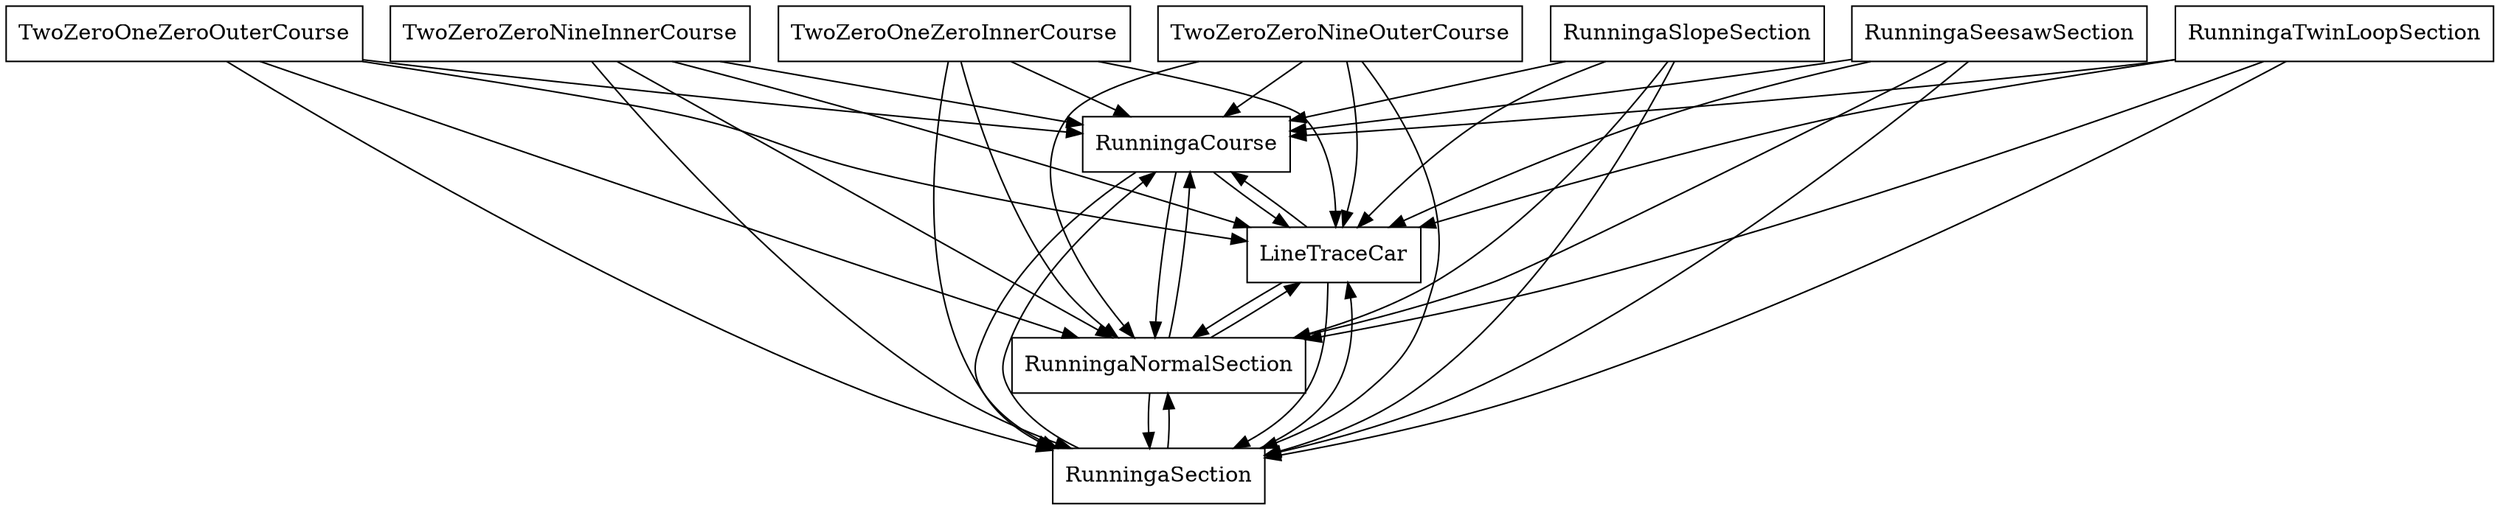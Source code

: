 digraph{
graph [rankdir=TB];
node [shape=box];
edge [arrowhead=normal];
0[label="RunningaCourse",]
1[label="TwoZeroZeroNineInnerCourse",]
2[label="TwoZeroOneZeroInnerCourse",]
3[label="LineTraceCar",]
4[label="RunningaSeesawSection",]
5[label="RunningaSection",]
6[label="RunningaNormalSection",]
7[label="TwoZeroZeroNineOuterCourse",]
8[label="RunningaSlopeSection",]
9[label="TwoZeroOneZeroOuterCourse",]
10[label="RunningaTwinLoopSection",]
0->3[label="",]
0->5[label="",]
0->6[label="",]
1->0[label="",]
1->3[label="",]
1->5[label="",]
1->6[label="",]
2->0[label="",]
2->3[label="",]
2->5[label="",]
2->6[label="",]
3->0[label="",]
3->5[label="",]
3->6[label="",]
4->0[label="",]
4->3[label="",]
4->5[label="",]
4->6[label="",]
5->0[label="",]
5->3[label="",]
5->6[label="",]
6->0[label="",]
6->3[label="",]
6->5[label="",]
7->0[label="",]
7->3[label="",]
7->5[label="",]
7->6[label="",]
8->0[label="",]
8->3[label="",]
8->5[label="",]
8->6[label="",]
9->0[label="",]
9->3[label="",]
9->5[label="",]
9->6[label="",]
10->0[label="",]
10->3[label="",]
10->5[label="",]
10->6[label="",]
}
